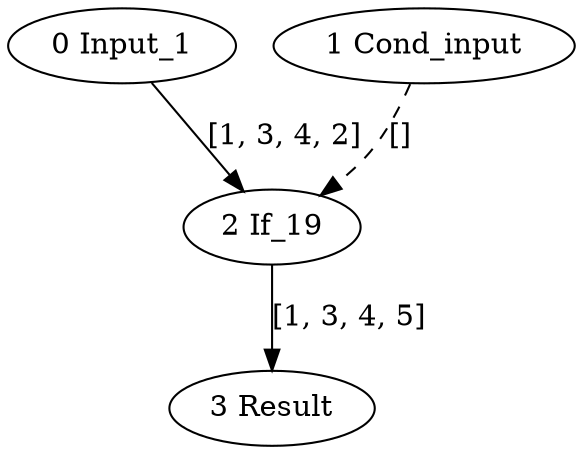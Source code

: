strict digraph  {
"0 Input_1" [id=0, type=Parameter];
"1 Cond_input" [id=1, type=Parameter];
"2 If_19" [id=2, type=If];
"3 Result" [id=3, type=Result];
"0 Input_1" -> "2 If_19"  [label="[1, 3, 4, 2]", style=solid];
"1 Cond_input" -> "2 If_19"  [label="[]", style=dashed];
"2 If_19" -> "3 Result"  [label="[1, 3, 4, 5]", style=solid];
}
